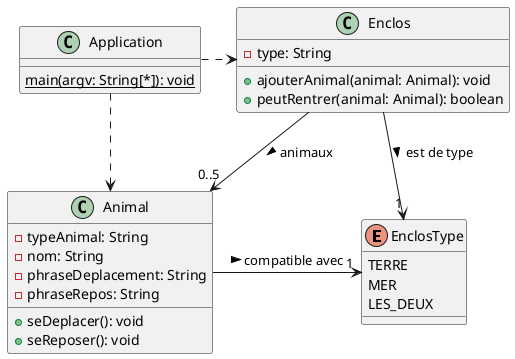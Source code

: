 @startuml Zoo_v0
enum EnclosType {
    TERRE
    MER
    LES_DEUX
}

class Enclos {
    -type: String
    ' -bassin: boolean
    ' -terrain: boolean
    +ajouterAnimal(animal: Animal): void
    +peutRentrer(animal: Animal): boolean
}

class Animal {
    -typeAnimal: String
    -nom: String
    -phraseDeplacement: String
    -phraseRepos: String
    ' -avoirBesoinBassin: boolean
    ' -avoirBesoinTerrain: boolean
    +seDeplacer(): void
    +seReposer(): void
}

Enclos --> "0..5" Animal: animaux >
Enclos -> "1" EnclosType: est de type >
Animal -> "1" EnclosType: compatible avec >

class Application {
    {static} main(argv: String[*]): void
}

Application .> Enclos
Application .> Animal
@enduml

@startuml Zoo_v1
interface Animal {
    +seDeplacer(): void
    +seReposer(): void
}

!unquoted procedure animal($name)
class $name implements Animal {
    +seDeplacer(): void
    +seReposer(): void
}
!endprocedure

' class AnimalAquatique implements Animal
' class AnimalTerrestre implements Animal
' class AnimalAmphibie implements Animal

' interface PeutVivreDansLeau
' interface PeutVivreSurTerre
' interface PeutVivreAmphibie extends PeutVivreDansLeau, PeutVivreSurTerre

animal(Dauphin)
animal(ChatPecheur)
animal(Phoque)
animal(Alligator)


' interface Enclos {
'     +{static} NB_ANIMAUX_PAR_ENCLOS = 5;

'     +ajoutAnimal(animal: Animal): void
'     +peutRentrer(animal: Animal): boolean
' }

' !unquoted procedure enclos($name)
' class $name implements Enclos {
'     -compteurAnimaux: int = 0
'     +ajoutAnimal(animal: Animal): void
'     +peutRentrer(animal: Animal): boolean
'     -lanimalEstCompatible(animal: Animal): boolean
'     -pasDautreEspece(animal: Animal): boolean
'     -ilResteDesPlaces(): boolean
' }
' !endprocedure
abstract class Enclos {
    +{static} NB_ANIMAUX_PAR_ENCLOS = 5;
    -compteurAnimaux: int = 0

    +ajoutAnimal(animal: Animal): void
    +peutRentrer(animal: Animal): boolean
    -pasDautreEspece(animal: Animal): boolean
    -ilResteDesPlaces(): boolean
    {abstract} #lanimalEstCompatible(animal: Animal): boolean
}

!unquoted procedure enclos($name)
class $name implements Enclos {

    -lanimalEstCompatible(animal: Animal): boolean
}
!endprocedure

enclos(Terrain)
enclos(Bassin)
enclos(TerrainBassin)

Enclos -> "0..5" Animal: animaux >

@enduml

@startuml Zoo_v2
abstract class Animal {
    +seDeplacer(): void
    +seReposer(): void
}

!unquoted procedure animal($name, $impls)
class $name extends Animal implements $impls {
    +seDeplacer(): void
    +seReposer(): void
}
!endprocedure

interface Aquatique
interface Terrestre
interface Amphibie
'  extends Aquatique, Terrestre
Amphibie --|> Aquatique
Amphibie --|> Terrestre

animal(ChatPecheur, Terrestre)
animal(Alligator, Amphibie)
animal(Phoque, Amphibie)
animal(Dauphin, Aquatique)


abstract class Enclos {
    -{static} NB_ANIMAUX_PAR_ENCLOS = 5;
    -compteurAnimaux: int = 0

    +ajoutAnimal(animal: Animal): void
    +peutRentrer(animal: Animal): boolean
    {abstract}#estCompatible(animal: Animal): boolean
}

!unquoted procedure enclos($name)
class $name implements Enclos {
    #estCompatible(animal: Animal): boolean
}
!endprocedure

enclos(Terrain)
enclos(Bassin)
enclos(TerrainBassin)

Enclos -> "0..5" Animal: animaux >

' Bassin ..> Aquatique
' Terrain ..> Terrestre
' TerrainBassin ..> Amphibie
@enduml
